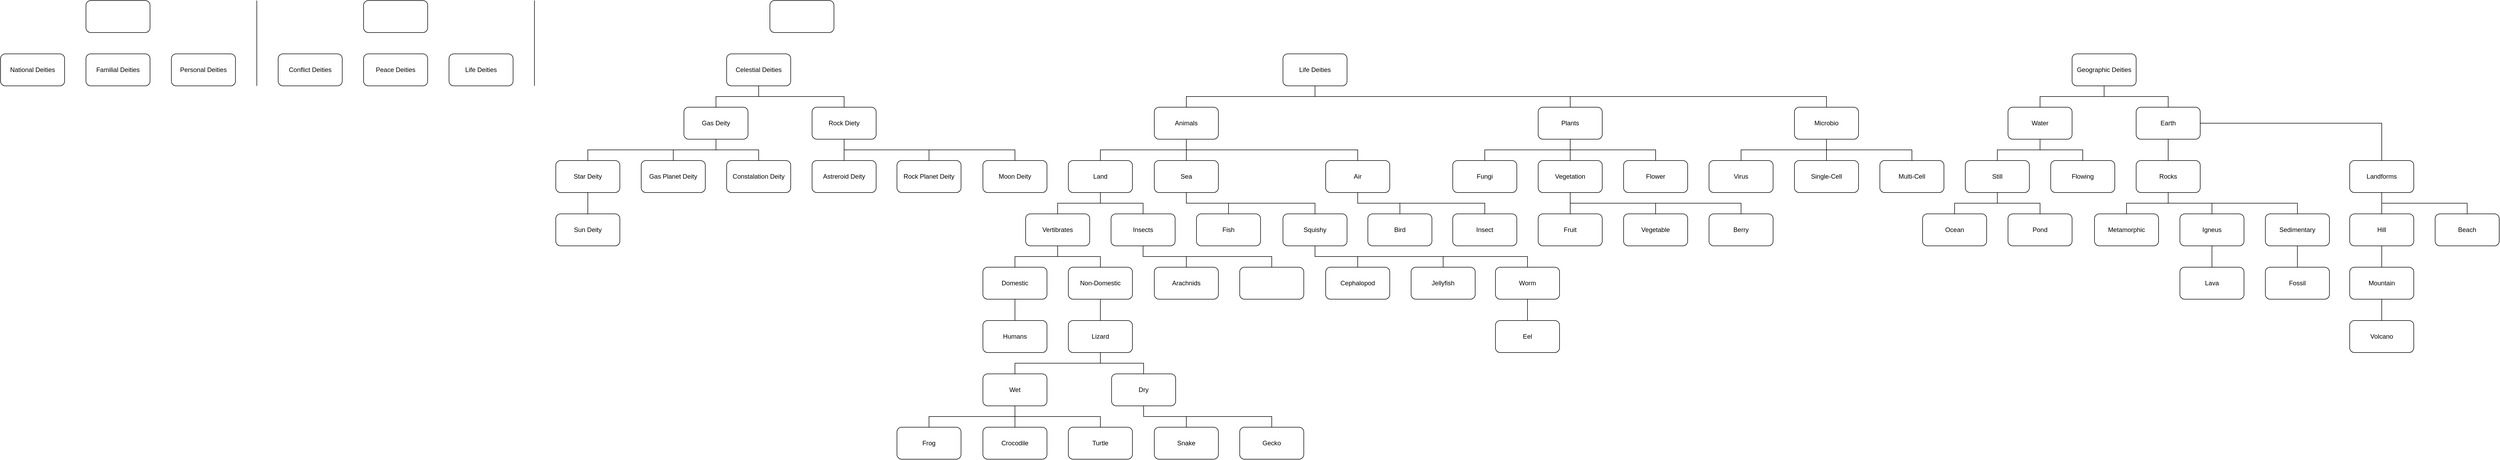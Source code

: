 <mxfile version="20.8.16" type="device"><diagram name="Page-1" id="jn3tlpQCcdeY9Rl29MfZ"><mxGraphModel dx="1877" dy="629" grid="1" gridSize="10" guides="1" tooltips="1" connect="1" arrows="1" fold="1" page="1" pageScale="1" pageWidth="827" pageHeight="1169" math="0" shadow="0"><root><mxCell id="0"/><mxCell id="1" parent="0"/><mxCell id="WtMdyYPuy9R_I_NrSDWk-1" value="" style="rounded=1;whiteSpace=wrap;html=1;" parent="1" vertex="1"><mxGeometry x="-40" y="80" width="120" height="60" as="geometry"/></mxCell><mxCell id="WtMdyYPuy9R_I_NrSDWk-2" value="National Deities" style="rounded=1;whiteSpace=wrap;html=1;" parent="1" vertex="1"><mxGeometry x="-200" y="180" width="120" height="60" as="geometry"/></mxCell><mxCell id="WtMdyYPuy9R_I_NrSDWk-3" value="Familial Deities" style="rounded=1;whiteSpace=wrap;html=1;" parent="1" vertex="1"><mxGeometry x="-40" y="180" width="120" height="60" as="geometry"/></mxCell><mxCell id="WtMdyYPuy9R_I_NrSDWk-4" value="Personal Deities" style="rounded=1;whiteSpace=wrap;html=1;" parent="1" vertex="1"><mxGeometry x="120" y="180" width="120" height="60" as="geometry"/></mxCell><mxCell id="WtMdyYPuy9R_I_NrSDWk-5" value="Conflict Deities" style="rounded=1;whiteSpace=wrap;html=1;" parent="1" vertex="1"><mxGeometry x="320" y="180" width="120" height="60" as="geometry"/></mxCell><mxCell id="WtMdyYPuy9R_I_NrSDWk-6" value="" style="endArrow=none;html=1;rounded=0;" parent="1" edge="1"><mxGeometry width="50" height="50" relative="1" as="geometry"><mxPoint x="280" y="240" as="sourcePoint"/><mxPoint x="280" y="80" as="targetPoint"/></mxGeometry></mxCell><mxCell id="WtMdyYPuy9R_I_NrSDWk-7" value="Peace Deities" style="rounded=1;whiteSpace=wrap;html=1;" parent="1" vertex="1"><mxGeometry x="480" y="180" width="120" height="60" as="geometry"/></mxCell><mxCell id="WtMdyYPuy9R_I_NrSDWk-8" value="Life Deities" style="rounded=1;whiteSpace=wrap;html=1;" parent="1" vertex="1"><mxGeometry x="640" y="180" width="120" height="60" as="geometry"/></mxCell><mxCell id="WtMdyYPuy9R_I_NrSDWk-9" value="" style="endArrow=none;html=1;rounded=0;" parent="1" edge="1"><mxGeometry width="50" height="50" relative="1" as="geometry"><mxPoint x="800" y="240" as="sourcePoint"/><mxPoint x="800" y="80" as="targetPoint"/></mxGeometry></mxCell><mxCell id="riZkNCL-4tL3hKUxnc77-3" style="edgeStyle=orthogonalEdgeStyle;rounded=0;orthogonalLoop=1;jettySize=auto;html=1;exitX=0.5;exitY=1;exitDx=0;exitDy=0;entryX=0.5;entryY=0;entryDx=0;entryDy=0;endArrow=none;endFill=0;" parent="1" source="WtMdyYPuy9R_I_NrSDWk-10" target="riZkNCL-4tL3hKUxnc77-2" edge="1"><mxGeometry relative="1" as="geometry"/></mxCell><mxCell id="riZkNCL-4tL3hKUxnc77-4" style="edgeStyle=orthogonalEdgeStyle;rounded=0;orthogonalLoop=1;jettySize=auto;html=1;exitX=0.5;exitY=1;exitDx=0;exitDy=0;entryX=0.5;entryY=0;entryDx=0;entryDy=0;endArrow=none;endFill=0;" parent="1" source="WtMdyYPuy9R_I_NrSDWk-10" target="riZkNCL-4tL3hKUxnc77-1" edge="1"><mxGeometry relative="1" as="geometry"/></mxCell><mxCell id="WtMdyYPuy9R_I_NrSDWk-10" value="Celestial Deities" style="rounded=1;whiteSpace=wrap;html=1;" parent="1" vertex="1"><mxGeometry x="1160" y="180" width="120" height="60" as="geometry"/></mxCell><mxCell id="8J4GxhTXM3yVEG62Abnp-15" style="edgeStyle=orthogonalEdgeStyle;rounded=0;orthogonalLoop=1;jettySize=auto;html=1;exitX=0.5;exitY=1;exitDx=0;exitDy=0;endArrow=none;endFill=0;" edge="1" parent="1" source="WtMdyYPuy9R_I_NrSDWk-11" target="8J4GxhTXM3yVEG62Abnp-11"><mxGeometry relative="1" as="geometry"/></mxCell><mxCell id="8J4GxhTXM3yVEG62Abnp-16" style="edgeStyle=orthogonalEdgeStyle;rounded=0;orthogonalLoop=1;jettySize=auto;html=1;exitX=0.5;exitY=1;exitDx=0;exitDy=0;entryX=0.5;entryY=0;entryDx=0;entryDy=0;endArrow=none;endFill=0;" edge="1" parent="1" source="WtMdyYPuy9R_I_NrSDWk-11" target="8J4GxhTXM3yVEG62Abnp-12"><mxGeometry relative="1" as="geometry"/></mxCell><mxCell id="8J4GxhTXM3yVEG62Abnp-18" style="edgeStyle=orthogonalEdgeStyle;rounded=0;orthogonalLoop=1;jettySize=auto;html=1;exitX=0.5;exitY=1;exitDx=0;exitDy=0;entryX=0.5;entryY=0;entryDx=0;entryDy=0;endArrow=none;endFill=0;" edge="1" parent="1" source="WtMdyYPuy9R_I_NrSDWk-11" target="8J4GxhTXM3yVEG62Abnp-14"><mxGeometry relative="1" as="geometry"/></mxCell><mxCell id="WtMdyYPuy9R_I_NrSDWk-11" value="Life Deities" style="rounded=1;whiteSpace=wrap;html=1;" parent="1" vertex="1"><mxGeometry x="2202" y="180" width="120" height="60" as="geometry"/></mxCell><mxCell id="8J4GxhTXM3yVEG62Abnp-101" style="edgeStyle=orthogonalEdgeStyle;rounded=0;orthogonalLoop=1;jettySize=auto;html=1;exitX=0.5;exitY=1;exitDx=0;exitDy=0;entryX=0.5;entryY=0;entryDx=0;entryDy=0;endArrow=none;endFill=0;" edge="1" parent="1" source="WtMdyYPuy9R_I_NrSDWk-12" target="8J4GxhTXM3yVEG62Abnp-96"><mxGeometry relative="1" as="geometry"/></mxCell><mxCell id="8J4GxhTXM3yVEG62Abnp-122" style="edgeStyle=orthogonalEdgeStyle;rounded=0;orthogonalLoop=1;jettySize=auto;html=1;exitX=0.5;exitY=1;exitDx=0;exitDy=0;entryX=0.5;entryY=0;entryDx=0;entryDy=0;endArrow=none;endFill=0;" edge="1" parent="1" source="WtMdyYPuy9R_I_NrSDWk-12" target="8J4GxhTXM3yVEG62Abnp-107"><mxGeometry relative="1" as="geometry"/></mxCell><mxCell id="WtMdyYPuy9R_I_NrSDWk-12" value="Geographic Deities" style="rounded=1;whiteSpace=wrap;html=1;" parent="1" vertex="1"><mxGeometry x="3680" y="180" width="120" height="60" as="geometry"/></mxCell><mxCell id="WtMdyYPuy9R_I_NrSDWk-13" value="" style="rounded=1;whiteSpace=wrap;html=1;" parent="1" vertex="1"><mxGeometry x="1241" y="80" width="120" height="60" as="geometry"/></mxCell><mxCell id="WtMdyYPuy9R_I_NrSDWk-14" value="" style="rounded=1;whiteSpace=wrap;html=1;" parent="1" vertex="1"><mxGeometry x="480" y="80" width="120" height="60" as="geometry"/></mxCell><mxCell id="riZkNCL-4tL3hKUxnc77-6" style="edgeStyle=orthogonalEdgeStyle;rounded=0;orthogonalLoop=1;jettySize=auto;html=1;exitX=0.5;exitY=1;exitDx=0;exitDy=0;entryX=0.5;entryY=0;entryDx=0;entryDy=0;endArrow=none;endFill=0;" parent="1" source="riZkNCL-4tL3hKUxnc77-1" target="riZkNCL-4tL3hKUxnc77-5" edge="1"><mxGeometry relative="1" as="geometry"/></mxCell><mxCell id="riZkNCL-4tL3hKUxnc77-8" style="edgeStyle=orthogonalEdgeStyle;rounded=0;orthogonalLoop=1;jettySize=auto;html=1;exitX=0.5;exitY=1;exitDx=0;exitDy=0;entryX=0.5;entryY=0;entryDx=0;entryDy=0;endArrow=none;endFill=0;" parent="1" source="riZkNCL-4tL3hKUxnc77-1" target="riZkNCL-4tL3hKUxnc77-7" edge="1"><mxGeometry relative="1" as="geometry"/></mxCell><mxCell id="8J4GxhTXM3yVEG62Abnp-10" style="edgeStyle=orthogonalEdgeStyle;rounded=0;orthogonalLoop=1;jettySize=auto;html=1;exitX=0.5;exitY=1;exitDx=0;exitDy=0;entryX=0.5;entryY=0;entryDx=0;entryDy=0;endArrow=none;endFill=0;" edge="1" parent="1" source="riZkNCL-4tL3hKUxnc77-1" target="8J4GxhTXM3yVEG62Abnp-9"><mxGeometry relative="1" as="geometry"/></mxCell><mxCell id="riZkNCL-4tL3hKUxnc77-1" value="Gas Deity" style="rounded=1;whiteSpace=wrap;html=1;" parent="1" vertex="1"><mxGeometry x="1080" y="280" width="120" height="60" as="geometry"/></mxCell><mxCell id="8J4GxhTXM3yVEG62Abnp-4" style="edgeStyle=orthogonalEdgeStyle;rounded=0;orthogonalLoop=1;jettySize=auto;html=1;exitX=0.5;exitY=1;exitDx=0;exitDy=0;entryX=0.5;entryY=0;entryDx=0;entryDy=0;endArrow=none;endFill=0;" edge="1" parent="1" source="riZkNCL-4tL3hKUxnc77-2" target="8J4GxhTXM3yVEG62Abnp-3"><mxGeometry relative="1" as="geometry"/></mxCell><mxCell id="8J4GxhTXM3yVEG62Abnp-6" style="edgeStyle=orthogonalEdgeStyle;rounded=0;orthogonalLoop=1;jettySize=auto;html=1;exitX=0.5;exitY=1;exitDx=0;exitDy=0;entryX=0.5;entryY=0;entryDx=0;entryDy=0;endArrow=none;endFill=0;" edge="1" parent="1" source="riZkNCL-4tL3hKUxnc77-2" target="8J4GxhTXM3yVEG62Abnp-5"><mxGeometry relative="1" as="geometry"/></mxCell><mxCell id="8J4GxhTXM3yVEG62Abnp-8" style="edgeStyle=orthogonalEdgeStyle;rounded=0;orthogonalLoop=1;jettySize=auto;html=1;exitX=0.5;exitY=1;exitDx=0;exitDy=0;entryX=0.5;entryY=0;entryDx=0;entryDy=0;endArrow=none;endFill=0;" edge="1" parent="1" source="riZkNCL-4tL3hKUxnc77-2" target="8J4GxhTXM3yVEG62Abnp-7"><mxGeometry relative="1" as="geometry"/></mxCell><mxCell id="riZkNCL-4tL3hKUxnc77-2" value="Rock Diety" style="rounded=1;whiteSpace=wrap;html=1;" parent="1" vertex="1"><mxGeometry x="1320" y="280" width="120" height="60" as="geometry"/></mxCell><mxCell id="riZkNCL-4tL3hKUxnc77-5" value="Constalation Deity" style="rounded=1;whiteSpace=wrap;html=1;" parent="1" vertex="1"><mxGeometry x="1160" y="380" width="120" height="60" as="geometry"/></mxCell><mxCell id="8J4GxhTXM3yVEG62Abnp-2" value="" style="edgeStyle=orthogonalEdgeStyle;rounded=0;orthogonalLoop=1;jettySize=auto;html=1;endArrow=none;endFill=0;" edge="1" parent="1" source="riZkNCL-4tL3hKUxnc77-7" target="8J4GxhTXM3yVEG62Abnp-1"><mxGeometry relative="1" as="geometry"/></mxCell><mxCell id="riZkNCL-4tL3hKUxnc77-7" value="Star Deity" style="rounded=1;whiteSpace=wrap;html=1;" parent="1" vertex="1"><mxGeometry x="840" y="380" width="120" height="60" as="geometry"/></mxCell><mxCell id="8J4GxhTXM3yVEG62Abnp-1" value="Sun Deity" style="rounded=1;whiteSpace=wrap;html=1;" vertex="1" parent="1"><mxGeometry x="840" y="480" width="120" height="60" as="geometry"/></mxCell><mxCell id="8J4GxhTXM3yVEG62Abnp-3" value="Astreroid Deity" style="rounded=1;whiteSpace=wrap;html=1;" vertex="1" parent="1"><mxGeometry x="1320" y="380" width="120" height="60" as="geometry"/></mxCell><mxCell id="8J4GxhTXM3yVEG62Abnp-5" value="Rock Planet Deity" style="rounded=1;whiteSpace=wrap;html=1;" vertex="1" parent="1"><mxGeometry x="1479" y="380" width="120" height="60" as="geometry"/></mxCell><mxCell id="8J4GxhTXM3yVEG62Abnp-7" value="Moon Deity" style="rounded=1;whiteSpace=wrap;html=1;" vertex="1" parent="1"><mxGeometry x="1640" y="380" width="120" height="60" as="geometry"/></mxCell><mxCell id="8J4GxhTXM3yVEG62Abnp-9" value="Gas Planet Deity" style="rounded=1;whiteSpace=wrap;html=1;" vertex="1" parent="1"><mxGeometry x="1000" y="380" width="120" height="60" as="geometry"/></mxCell><mxCell id="8J4GxhTXM3yVEG62Abnp-26" style="edgeStyle=orthogonalEdgeStyle;rounded=0;orthogonalLoop=1;jettySize=auto;html=1;exitX=0.5;exitY=1;exitDx=0;exitDy=0;endArrow=none;endFill=0;" edge="1" parent="1" source="8J4GxhTXM3yVEG62Abnp-11" target="8J4GxhTXM3yVEG62Abnp-25"><mxGeometry relative="1" as="geometry"/></mxCell><mxCell id="8J4GxhTXM3yVEG62Abnp-27" style="edgeStyle=orthogonalEdgeStyle;rounded=0;orthogonalLoop=1;jettySize=auto;html=1;exitX=0.5;exitY=1;exitDx=0;exitDy=0;entryX=0.5;entryY=0;entryDx=0;entryDy=0;endArrow=none;endFill=0;" edge="1" parent="1" source="8J4GxhTXM3yVEG62Abnp-11" target="8J4GxhTXM3yVEG62Abnp-24"><mxGeometry relative="1" as="geometry"/></mxCell><mxCell id="8J4GxhTXM3yVEG62Abnp-28" style="edgeStyle=orthogonalEdgeStyle;rounded=0;orthogonalLoop=1;jettySize=auto;html=1;exitX=0.5;exitY=1;exitDx=0;exitDy=0;entryX=0.5;entryY=0;entryDx=0;entryDy=0;endArrow=none;endFill=0;" edge="1" parent="1" source="8J4GxhTXM3yVEG62Abnp-11" target="8J4GxhTXM3yVEG62Abnp-23"><mxGeometry relative="1" as="geometry"/></mxCell><mxCell id="8J4GxhTXM3yVEG62Abnp-11" value="Animals" style="rounded=1;whiteSpace=wrap;html=1;" vertex="1" parent="1"><mxGeometry x="1961" y="280" width="120" height="60" as="geometry"/></mxCell><mxCell id="8J4GxhTXM3yVEG62Abnp-40" style="edgeStyle=orthogonalEdgeStyle;rounded=0;orthogonalLoop=1;jettySize=auto;html=1;exitX=0.5;exitY=1;exitDx=0;exitDy=0;entryX=0.5;entryY=0;entryDx=0;entryDy=0;endArrow=none;endFill=0;" edge="1" parent="1" source="8J4GxhTXM3yVEG62Abnp-12" target="8J4GxhTXM3yVEG62Abnp-13"><mxGeometry relative="1" as="geometry"/></mxCell><mxCell id="8J4GxhTXM3yVEG62Abnp-78" style="edgeStyle=orthogonalEdgeStyle;rounded=0;orthogonalLoop=1;jettySize=auto;html=1;exitX=0.5;exitY=1;exitDx=0;exitDy=0;entryX=0.5;entryY=0;entryDx=0;entryDy=0;endArrow=none;endFill=0;" edge="1" parent="1" source="8J4GxhTXM3yVEG62Abnp-12" target="8J4GxhTXM3yVEG62Abnp-76"><mxGeometry relative="1" as="geometry"/></mxCell><mxCell id="8J4GxhTXM3yVEG62Abnp-79" style="edgeStyle=orthogonalEdgeStyle;rounded=0;orthogonalLoop=1;jettySize=auto;html=1;exitX=0.5;exitY=1;exitDx=0;exitDy=0;entryX=0.5;entryY=0;entryDx=0;entryDy=0;endArrow=none;endFill=0;" edge="1" parent="1" source="8J4GxhTXM3yVEG62Abnp-12" target="8J4GxhTXM3yVEG62Abnp-77"><mxGeometry relative="1" as="geometry"/></mxCell><mxCell id="8J4GxhTXM3yVEG62Abnp-12" value="Plants" style="rounded=1;whiteSpace=wrap;html=1;" vertex="1" parent="1"><mxGeometry x="2680" y="280" width="120" height="60" as="geometry"/></mxCell><mxCell id="8J4GxhTXM3yVEG62Abnp-13" value="Fungi" style="rounded=1;whiteSpace=wrap;html=1;" vertex="1" parent="1"><mxGeometry x="2520" y="380" width="120" height="60" as="geometry"/></mxCell><mxCell id="8J4GxhTXM3yVEG62Abnp-90" style="edgeStyle=orthogonalEdgeStyle;rounded=0;orthogonalLoop=1;jettySize=auto;html=1;exitX=0.5;exitY=1;exitDx=0;exitDy=0;entryX=0.5;entryY=0;entryDx=0;entryDy=0;endArrow=none;endFill=0;" edge="1" parent="1" source="8J4GxhTXM3yVEG62Abnp-14" target="8J4GxhTXM3yVEG62Abnp-88"><mxGeometry relative="1" as="geometry"/></mxCell><mxCell id="8J4GxhTXM3yVEG62Abnp-93" style="edgeStyle=orthogonalEdgeStyle;rounded=0;orthogonalLoop=1;jettySize=auto;html=1;exitX=0.5;exitY=1;exitDx=0;exitDy=0;entryX=0.5;entryY=0;entryDx=0;entryDy=0;endArrow=none;endFill=0;" edge="1" parent="1" source="8J4GxhTXM3yVEG62Abnp-14" target="8J4GxhTXM3yVEG62Abnp-91"><mxGeometry relative="1" as="geometry"/></mxCell><mxCell id="8J4GxhTXM3yVEG62Abnp-95" style="edgeStyle=orthogonalEdgeStyle;rounded=0;orthogonalLoop=1;jettySize=auto;html=1;exitX=0.5;exitY=1;exitDx=0;exitDy=0;endArrow=none;endFill=0;" edge="1" parent="1" source="8J4GxhTXM3yVEG62Abnp-14" target="8J4GxhTXM3yVEG62Abnp-94"><mxGeometry relative="1" as="geometry"/></mxCell><mxCell id="8J4GxhTXM3yVEG62Abnp-14" value="Microbio" style="rounded=1;whiteSpace=wrap;html=1;" vertex="1" parent="1"><mxGeometry x="3160" y="280" width="120" height="60" as="geometry"/></mxCell><mxCell id="8J4GxhTXM3yVEG62Abnp-30" style="edgeStyle=orthogonalEdgeStyle;rounded=0;orthogonalLoop=1;jettySize=auto;html=1;exitX=0.5;exitY=1;exitDx=0;exitDy=0;entryX=0.5;entryY=0;entryDx=0;entryDy=0;endArrow=none;endFill=0;" edge="1" parent="1" source="8J4GxhTXM3yVEG62Abnp-23" target="8J4GxhTXM3yVEG62Abnp-29"><mxGeometry relative="1" as="geometry"/></mxCell><mxCell id="8J4GxhTXM3yVEG62Abnp-32" style="edgeStyle=orthogonalEdgeStyle;rounded=0;orthogonalLoop=1;jettySize=auto;html=1;exitX=0.5;exitY=1;exitDx=0;exitDy=0;entryX=0.5;entryY=0;entryDx=0;entryDy=0;endArrow=none;endFill=0;" edge="1" parent="1" source="8J4GxhTXM3yVEG62Abnp-23" target="8J4GxhTXM3yVEG62Abnp-31"><mxGeometry relative="1" as="geometry"/></mxCell><mxCell id="8J4GxhTXM3yVEG62Abnp-23" value="Land" style="rounded=1;whiteSpace=wrap;html=1;" vertex="1" parent="1"><mxGeometry x="1800" y="380" width="120" height="60" as="geometry"/></mxCell><mxCell id="8J4GxhTXM3yVEG62Abnp-43" style="edgeStyle=orthogonalEdgeStyle;rounded=0;orthogonalLoop=1;jettySize=auto;html=1;exitX=0.5;exitY=1;exitDx=0;exitDy=0;entryX=0.5;entryY=0;entryDx=0;entryDy=0;endArrow=none;endFill=0;" edge="1" parent="1" source="8J4GxhTXM3yVEG62Abnp-24" target="8J4GxhTXM3yVEG62Abnp-42"><mxGeometry relative="1" as="geometry"/></mxCell><mxCell id="8J4GxhTXM3yVEG62Abnp-45" style="edgeStyle=orthogonalEdgeStyle;rounded=0;orthogonalLoop=1;jettySize=auto;html=1;exitX=0.5;exitY=1;exitDx=0;exitDy=0;entryX=0.5;entryY=0;entryDx=0;entryDy=0;endArrow=none;endFill=0;" edge="1" parent="1" source="8J4GxhTXM3yVEG62Abnp-24" target="8J4GxhTXM3yVEG62Abnp-44"><mxGeometry relative="1" as="geometry"/></mxCell><mxCell id="8J4GxhTXM3yVEG62Abnp-24" value="Sea" style="rounded=1;whiteSpace=wrap;html=1;" vertex="1" parent="1"><mxGeometry x="1961" y="380" width="120" height="60" as="geometry"/></mxCell><mxCell id="8J4GxhTXM3yVEG62Abnp-73" style="edgeStyle=orthogonalEdgeStyle;rounded=0;orthogonalLoop=1;jettySize=auto;html=1;exitX=0.5;exitY=1;exitDx=0;exitDy=0;entryX=0.5;entryY=0;entryDx=0;entryDy=0;endArrow=none;endFill=0;" edge="1" parent="1" source="8J4GxhTXM3yVEG62Abnp-25" target="8J4GxhTXM3yVEG62Abnp-72"><mxGeometry relative="1" as="geometry"/></mxCell><mxCell id="8J4GxhTXM3yVEG62Abnp-75" style="edgeStyle=orthogonalEdgeStyle;rounded=0;orthogonalLoop=1;jettySize=auto;html=1;exitX=0.5;exitY=1;exitDx=0;exitDy=0;endArrow=none;endFill=0;" edge="1" parent="1" source="8J4GxhTXM3yVEG62Abnp-25" target="8J4GxhTXM3yVEG62Abnp-74"><mxGeometry relative="1" as="geometry"/></mxCell><mxCell id="8J4GxhTXM3yVEG62Abnp-25" value="Air" style="rounded=1;whiteSpace=wrap;html=1;" vertex="1" parent="1"><mxGeometry x="2282" y="380" width="120" height="60" as="geometry"/></mxCell><mxCell id="8J4GxhTXM3yVEG62Abnp-38" style="edgeStyle=orthogonalEdgeStyle;rounded=0;orthogonalLoop=1;jettySize=auto;html=1;exitX=0.5;exitY=1;exitDx=0;exitDy=0;entryX=0.5;entryY=0;entryDx=0;entryDy=0;endArrow=none;endFill=0;" edge="1" parent="1" source="8J4GxhTXM3yVEG62Abnp-29" target="8J4GxhTXM3yVEG62Abnp-37"><mxGeometry relative="1" as="geometry"/></mxCell><mxCell id="8J4GxhTXM3yVEG62Abnp-41" style="edgeStyle=orthogonalEdgeStyle;rounded=0;orthogonalLoop=1;jettySize=auto;html=1;exitX=0.5;exitY=1;exitDx=0;exitDy=0;entryX=0.5;entryY=0;entryDx=0;entryDy=0;endArrow=none;endFill=0;" edge="1" parent="1" source="8J4GxhTXM3yVEG62Abnp-29" target="8J4GxhTXM3yVEG62Abnp-39"><mxGeometry relative="1" as="geometry"/></mxCell><mxCell id="8J4GxhTXM3yVEG62Abnp-29" value="Insects" style="rounded=1;whiteSpace=wrap;html=1;" vertex="1" parent="1"><mxGeometry x="1880" y="480" width="120" height="60" as="geometry"/></mxCell><mxCell id="8J4GxhTXM3yVEG62Abnp-35" style="edgeStyle=orthogonalEdgeStyle;rounded=0;orthogonalLoop=1;jettySize=auto;html=1;exitX=0.5;exitY=1;exitDx=0;exitDy=0;entryX=0.5;entryY=0;entryDx=0;entryDy=0;endArrow=none;endFill=0;" edge="1" parent="1" source="8J4GxhTXM3yVEG62Abnp-31" target="8J4GxhTXM3yVEG62Abnp-33"><mxGeometry relative="1" as="geometry"/></mxCell><mxCell id="8J4GxhTXM3yVEG62Abnp-36" style="edgeStyle=orthogonalEdgeStyle;rounded=0;orthogonalLoop=1;jettySize=auto;html=1;exitX=0.5;exitY=1;exitDx=0;exitDy=0;entryX=0.5;entryY=0;entryDx=0;entryDy=0;endArrow=none;endFill=0;" edge="1" parent="1" source="8J4GxhTXM3yVEG62Abnp-31" target="8J4GxhTXM3yVEG62Abnp-34"><mxGeometry relative="1" as="geometry"/></mxCell><mxCell id="8J4GxhTXM3yVEG62Abnp-31" value="Vertibrates" style="rounded=1;whiteSpace=wrap;html=1;" vertex="1" parent="1"><mxGeometry x="1720" y="480" width="120" height="60" as="geometry"/></mxCell><mxCell id="8J4GxhTXM3yVEG62Abnp-47" value="" style="edgeStyle=orthogonalEdgeStyle;rounded=0;orthogonalLoop=1;jettySize=auto;html=1;endArrow=none;endFill=0;" edge="1" parent="1" source="8J4GxhTXM3yVEG62Abnp-33" target="8J4GxhTXM3yVEG62Abnp-46"><mxGeometry relative="1" as="geometry"/></mxCell><mxCell id="8J4GxhTXM3yVEG62Abnp-33" value="Domestic" style="rounded=1;whiteSpace=wrap;html=1;" vertex="1" parent="1"><mxGeometry x="1640" y="580" width="120" height="60" as="geometry"/></mxCell><mxCell id="8J4GxhTXM3yVEG62Abnp-52" style="edgeStyle=orthogonalEdgeStyle;rounded=0;orthogonalLoop=1;jettySize=auto;html=1;exitX=0.5;exitY=1;exitDx=0;exitDy=0;entryX=0.5;entryY=0;entryDx=0;entryDy=0;endArrow=none;endFill=0;" edge="1" parent="1" source="8J4GxhTXM3yVEG62Abnp-34" target="8J4GxhTXM3yVEG62Abnp-51"><mxGeometry relative="1" as="geometry"/></mxCell><mxCell id="8J4GxhTXM3yVEG62Abnp-34" value="Non-Domestic" style="rounded=1;whiteSpace=wrap;html=1;" vertex="1" parent="1"><mxGeometry x="1800" y="580" width="120" height="60" as="geometry"/></mxCell><mxCell id="8J4GxhTXM3yVEG62Abnp-37" value="Arachnids" style="rounded=1;whiteSpace=wrap;html=1;" vertex="1" parent="1"><mxGeometry x="1961" y="580" width="120" height="60" as="geometry"/></mxCell><mxCell id="8J4GxhTXM3yVEG62Abnp-39" value="" style="rounded=1;whiteSpace=wrap;html=1;" vertex="1" parent="1"><mxGeometry x="2121" y="580" width="120" height="60" as="geometry"/></mxCell><mxCell id="8J4GxhTXM3yVEG62Abnp-42" value="Fish" style="rounded=1;whiteSpace=wrap;html=1;" vertex="1" parent="1"><mxGeometry x="2040" y="480" width="120" height="60" as="geometry"/></mxCell><mxCell id="8J4GxhTXM3yVEG62Abnp-49" style="edgeStyle=orthogonalEdgeStyle;rounded=0;orthogonalLoop=1;jettySize=auto;html=1;exitX=0.5;exitY=1;exitDx=0;exitDy=0;entryX=0.5;entryY=0;entryDx=0;entryDy=0;endArrow=none;endFill=0;" edge="1" parent="1" source="8J4GxhTXM3yVEG62Abnp-44" target="8J4GxhTXM3yVEG62Abnp-48"><mxGeometry relative="1" as="geometry"/></mxCell><mxCell id="8J4GxhTXM3yVEG62Abnp-67" style="edgeStyle=orthogonalEdgeStyle;rounded=0;orthogonalLoop=1;jettySize=auto;html=1;exitX=0.5;exitY=1;exitDx=0;exitDy=0;entryX=0.5;entryY=0;entryDx=0;entryDy=0;endArrow=none;endFill=0;" edge="1" parent="1" source="8J4GxhTXM3yVEG62Abnp-44" target="8J4GxhTXM3yVEG62Abnp-66"><mxGeometry relative="1" as="geometry"/></mxCell><mxCell id="8J4GxhTXM3yVEG62Abnp-69" style="edgeStyle=orthogonalEdgeStyle;rounded=0;orthogonalLoop=1;jettySize=auto;html=1;exitX=0.5;exitY=1;exitDx=0;exitDy=0;entryX=0.5;entryY=0;entryDx=0;entryDy=0;endArrow=none;endFill=0;" edge="1" parent="1" source="8J4GxhTXM3yVEG62Abnp-44" target="8J4GxhTXM3yVEG62Abnp-68"><mxGeometry relative="1" as="geometry"/></mxCell><mxCell id="8J4GxhTXM3yVEG62Abnp-44" value="Squishy" style="rounded=1;whiteSpace=wrap;html=1;" vertex="1" parent="1"><mxGeometry x="2202" y="480" width="120" height="60" as="geometry"/></mxCell><mxCell id="8J4GxhTXM3yVEG62Abnp-46" value="Humans" style="rounded=1;whiteSpace=wrap;html=1;" vertex="1" parent="1"><mxGeometry x="1640" y="680" width="120" height="60" as="geometry"/></mxCell><mxCell id="8J4GxhTXM3yVEG62Abnp-48" value="Cephalopod" style="rounded=1;whiteSpace=wrap;html=1;" vertex="1" parent="1"><mxGeometry x="2282" y="580" width="120" height="60" as="geometry"/></mxCell><mxCell id="8J4GxhTXM3yVEG62Abnp-59" style="edgeStyle=orthogonalEdgeStyle;rounded=0;orthogonalLoop=1;jettySize=auto;html=1;exitX=0.5;exitY=1;exitDx=0;exitDy=0;entryX=0.5;entryY=0;entryDx=0;entryDy=0;endArrow=none;endFill=0;" edge="1" parent="1" source="8J4GxhTXM3yVEG62Abnp-50" target="8J4GxhTXM3yVEG62Abnp-58"><mxGeometry relative="1" as="geometry"/></mxCell><mxCell id="8J4GxhTXM3yVEG62Abnp-60" style="edgeStyle=orthogonalEdgeStyle;rounded=0;orthogonalLoop=1;jettySize=auto;html=1;exitX=0.5;exitY=1;exitDx=0;exitDy=0;entryX=0.5;entryY=0;entryDx=0;entryDy=0;endArrow=none;endFill=0;" edge="1" parent="1" source="8J4GxhTXM3yVEG62Abnp-50" target="8J4GxhTXM3yVEG62Abnp-57"><mxGeometry relative="1" as="geometry"/></mxCell><mxCell id="8J4GxhTXM3yVEG62Abnp-61" style="edgeStyle=orthogonalEdgeStyle;rounded=0;orthogonalLoop=1;jettySize=auto;html=1;exitX=0.5;exitY=1;exitDx=0;exitDy=0;entryX=0.5;entryY=0;entryDx=0;entryDy=0;endArrow=none;endFill=0;" edge="1" parent="1" source="8J4GxhTXM3yVEG62Abnp-50" target="8J4GxhTXM3yVEG62Abnp-56"><mxGeometry relative="1" as="geometry"/></mxCell><mxCell id="8J4GxhTXM3yVEG62Abnp-50" value="Wet" style="rounded=1;whiteSpace=wrap;html=1;" vertex="1" parent="1"><mxGeometry x="1640" y="780" width="120" height="60" as="geometry"/></mxCell><mxCell id="8J4GxhTXM3yVEG62Abnp-53" style="edgeStyle=orthogonalEdgeStyle;rounded=0;orthogonalLoop=1;jettySize=auto;html=1;exitX=0.5;exitY=1;exitDx=0;exitDy=0;entryX=0.5;entryY=0;entryDx=0;entryDy=0;endArrow=none;endFill=0;" edge="1" parent="1" source="8J4GxhTXM3yVEG62Abnp-51" target="8J4GxhTXM3yVEG62Abnp-50"><mxGeometry relative="1" as="geometry"/></mxCell><mxCell id="8J4GxhTXM3yVEG62Abnp-55" style="edgeStyle=orthogonalEdgeStyle;rounded=0;orthogonalLoop=1;jettySize=auto;html=1;exitX=0.5;exitY=1;exitDx=0;exitDy=0;endArrow=none;endFill=0;" edge="1" parent="1" source="8J4GxhTXM3yVEG62Abnp-51" target="8J4GxhTXM3yVEG62Abnp-54"><mxGeometry relative="1" as="geometry"/></mxCell><mxCell id="8J4GxhTXM3yVEG62Abnp-51" value="Lizard" style="rounded=1;whiteSpace=wrap;html=1;" vertex="1" parent="1"><mxGeometry x="1800" y="680" width="120" height="60" as="geometry"/></mxCell><mxCell id="8J4GxhTXM3yVEG62Abnp-63" style="edgeStyle=orthogonalEdgeStyle;rounded=0;orthogonalLoop=1;jettySize=auto;html=1;exitX=0.5;exitY=1;exitDx=0;exitDy=0;entryX=0.5;entryY=0;entryDx=0;entryDy=0;endArrow=none;endFill=0;" edge="1" parent="1" source="8J4GxhTXM3yVEG62Abnp-54" target="8J4GxhTXM3yVEG62Abnp-62"><mxGeometry relative="1" as="geometry"/></mxCell><mxCell id="8J4GxhTXM3yVEG62Abnp-65" style="edgeStyle=orthogonalEdgeStyle;rounded=0;orthogonalLoop=1;jettySize=auto;html=1;exitX=0.5;exitY=1;exitDx=0;exitDy=0;entryX=0.5;entryY=0;entryDx=0;entryDy=0;endArrow=none;endFill=0;" edge="1" parent="1" source="8J4GxhTXM3yVEG62Abnp-54" target="8J4GxhTXM3yVEG62Abnp-64"><mxGeometry relative="1" as="geometry"/></mxCell><mxCell id="8J4GxhTXM3yVEG62Abnp-54" value="Dry" style="rounded=1;whiteSpace=wrap;html=1;" vertex="1" parent="1"><mxGeometry x="1881" y="780" width="120" height="60" as="geometry"/></mxCell><mxCell id="8J4GxhTXM3yVEG62Abnp-56" value="Turtle" style="rounded=1;whiteSpace=wrap;html=1;" vertex="1" parent="1"><mxGeometry x="1800" y="880" width="120" height="60" as="geometry"/></mxCell><mxCell id="8J4GxhTXM3yVEG62Abnp-57" value="Crocodile" style="rounded=1;whiteSpace=wrap;html=1;" vertex="1" parent="1"><mxGeometry x="1640" y="880" width="120" height="60" as="geometry"/></mxCell><mxCell id="8J4GxhTXM3yVEG62Abnp-58" value="Frog" style="rounded=1;whiteSpace=wrap;html=1;" vertex="1" parent="1"><mxGeometry x="1479" y="880" width="120" height="60" as="geometry"/></mxCell><mxCell id="8J4GxhTXM3yVEG62Abnp-62" value="Snake" style="rounded=1;whiteSpace=wrap;html=1;" vertex="1" parent="1"><mxGeometry x="1961" y="880" width="120" height="60" as="geometry"/></mxCell><mxCell id="8J4GxhTXM3yVEG62Abnp-64" value="Gecko" style="rounded=1;whiteSpace=wrap;html=1;" vertex="1" parent="1"><mxGeometry x="2121" y="880" width="120" height="60" as="geometry"/></mxCell><mxCell id="8J4GxhTXM3yVEG62Abnp-66" value="Jellyfish" style="rounded=1;whiteSpace=wrap;html=1;" vertex="1" parent="1"><mxGeometry x="2442" y="580" width="120" height="60" as="geometry"/></mxCell><mxCell id="8J4GxhTXM3yVEG62Abnp-71" style="edgeStyle=orthogonalEdgeStyle;rounded=0;orthogonalLoop=1;jettySize=auto;html=1;exitX=0.5;exitY=1;exitDx=0;exitDy=0;entryX=0.5;entryY=0;entryDx=0;entryDy=0;endArrow=none;endFill=0;" edge="1" parent="1" source="8J4GxhTXM3yVEG62Abnp-68" target="8J4GxhTXM3yVEG62Abnp-70"><mxGeometry relative="1" as="geometry"/></mxCell><mxCell id="8J4GxhTXM3yVEG62Abnp-68" value="Worm" style="rounded=1;whiteSpace=wrap;html=1;" vertex="1" parent="1"><mxGeometry x="2600" y="580" width="120" height="60" as="geometry"/></mxCell><mxCell id="8J4GxhTXM3yVEG62Abnp-70" value="Eel" style="rounded=1;whiteSpace=wrap;html=1;" vertex="1" parent="1"><mxGeometry x="2600" y="680" width="120" height="60" as="geometry"/></mxCell><mxCell id="8J4GxhTXM3yVEG62Abnp-72" value="Bird" style="rounded=1;whiteSpace=wrap;html=1;" vertex="1" parent="1"><mxGeometry x="2361" y="480" width="120" height="60" as="geometry"/></mxCell><mxCell id="8J4GxhTXM3yVEG62Abnp-74" value="Insect" style="rounded=1;whiteSpace=wrap;html=1;" vertex="1" parent="1"><mxGeometry x="2520" y="480" width="120" height="60" as="geometry"/></mxCell><mxCell id="8J4GxhTXM3yVEG62Abnp-83" style="edgeStyle=orthogonalEdgeStyle;rounded=0;orthogonalLoop=1;jettySize=auto;html=1;exitX=0.5;exitY=1;exitDx=0;exitDy=0;entryX=0.5;entryY=0;entryDx=0;entryDy=0;endArrow=none;endFill=0;" edge="1" parent="1" source="8J4GxhTXM3yVEG62Abnp-76" target="8J4GxhTXM3yVEG62Abnp-80"><mxGeometry relative="1" as="geometry"/></mxCell><mxCell id="8J4GxhTXM3yVEG62Abnp-84" style="edgeStyle=orthogonalEdgeStyle;rounded=0;orthogonalLoop=1;jettySize=auto;html=1;exitX=0.5;exitY=1;exitDx=0;exitDy=0;endArrow=none;endFill=0;" edge="1" parent="1" source="8J4GxhTXM3yVEG62Abnp-76" target="8J4GxhTXM3yVEG62Abnp-81"><mxGeometry relative="1" as="geometry"/></mxCell><mxCell id="8J4GxhTXM3yVEG62Abnp-86" style="edgeStyle=orthogonalEdgeStyle;rounded=0;orthogonalLoop=1;jettySize=auto;html=1;exitX=0.5;exitY=1;exitDx=0;exitDy=0;entryX=0.5;entryY=0;entryDx=0;entryDy=0;endArrow=none;endFill=0;" edge="1" parent="1" source="8J4GxhTXM3yVEG62Abnp-76" target="8J4GxhTXM3yVEG62Abnp-82"><mxGeometry relative="1" as="geometry"/></mxCell><mxCell id="8J4GxhTXM3yVEG62Abnp-76" value="Vegetation" style="rounded=1;whiteSpace=wrap;html=1;" vertex="1" parent="1"><mxGeometry x="2680" y="380" width="120" height="60" as="geometry"/></mxCell><mxCell id="8J4GxhTXM3yVEG62Abnp-77" value="Flower" style="rounded=1;whiteSpace=wrap;html=1;" vertex="1" parent="1"><mxGeometry x="2840" y="380" width="120" height="60" as="geometry"/></mxCell><mxCell id="8J4GxhTXM3yVEG62Abnp-80" value="Fruit" style="rounded=1;whiteSpace=wrap;html=1;" vertex="1" parent="1"><mxGeometry x="2680" y="480" width="120" height="60" as="geometry"/></mxCell><mxCell id="8J4GxhTXM3yVEG62Abnp-81" value="Vegetable" style="rounded=1;whiteSpace=wrap;html=1;" vertex="1" parent="1"><mxGeometry x="2840" y="480" width="120" height="60" as="geometry"/></mxCell><mxCell id="8J4GxhTXM3yVEG62Abnp-82" value="Berry" style="rounded=1;whiteSpace=wrap;html=1;" vertex="1" parent="1"><mxGeometry x="3000" y="480" width="120" height="60" as="geometry"/></mxCell><mxCell id="8J4GxhTXM3yVEG62Abnp-88" value="Virus" style="rounded=1;whiteSpace=wrap;html=1;" vertex="1" parent="1"><mxGeometry x="3000" y="380" width="120" height="60" as="geometry"/></mxCell><mxCell id="8J4GxhTXM3yVEG62Abnp-91" value="Single-Cell" style="rounded=1;whiteSpace=wrap;html=1;" vertex="1" parent="1"><mxGeometry x="3160" y="380" width="120" height="60" as="geometry"/></mxCell><mxCell id="8J4GxhTXM3yVEG62Abnp-94" value="Multi-Cell" style="rounded=1;whiteSpace=wrap;html=1;" vertex="1" parent="1"><mxGeometry x="3320" y="380" width="120" height="60" as="geometry"/></mxCell><mxCell id="8J4GxhTXM3yVEG62Abnp-99" style="edgeStyle=orthogonalEdgeStyle;rounded=0;orthogonalLoop=1;jettySize=auto;html=1;exitX=0.5;exitY=1;exitDx=0;exitDy=0;entryX=0.5;entryY=0;entryDx=0;entryDy=0;endArrow=none;endFill=0;" edge="1" parent="1" source="8J4GxhTXM3yVEG62Abnp-96" target="8J4GxhTXM3yVEG62Abnp-97"><mxGeometry relative="1" as="geometry"/></mxCell><mxCell id="8J4GxhTXM3yVEG62Abnp-100" style="edgeStyle=orthogonalEdgeStyle;rounded=0;orthogonalLoop=1;jettySize=auto;html=1;exitX=0.5;exitY=1;exitDx=0;exitDy=0;entryX=0.5;entryY=0;entryDx=0;entryDy=0;endArrow=none;endFill=0;" edge="1" parent="1" source="8J4GxhTXM3yVEG62Abnp-96" target="8J4GxhTXM3yVEG62Abnp-98"><mxGeometry relative="1" as="geometry"/></mxCell><mxCell id="8J4GxhTXM3yVEG62Abnp-96" value="Water" style="rounded=1;whiteSpace=wrap;html=1;" vertex="1" parent="1"><mxGeometry x="3560" y="280" width="120" height="60" as="geometry"/></mxCell><mxCell id="8J4GxhTXM3yVEG62Abnp-104" style="edgeStyle=orthogonalEdgeStyle;rounded=0;orthogonalLoop=1;jettySize=auto;html=1;exitX=0.5;exitY=1;exitDx=0;exitDy=0;entryX=0.5;entryY=0;entryDx=0;entryDy=0;endArrow=none;endFill=0;" edge="1" parent="1" source="8J4GxhTXM3yVEG62Abnp-97" target="8J4GxhTXM3yVEG62Abnp-103"><mxGeometry relative="1" as="geometry"/></mxCell><mxCell id="8J4GxhTXM3yVEG62Abnp-105" style="edgeStyle=orthogonalEdgeStyle;rounded=0;orthogonalLoop=1;jettySize=auto;html=1;exitX=0.5;exitY=1;exitDx=0;exitDy=0;entryX=0.5;entryY=0;entryDx=0;entryDy=0;endArrow=none;endFill=0;" edge="1" parent="1" source="8J4GxhTXM3yVEG62Abnp-97" target="8J4GxhTXM3yVEG62Abnp-102"><mxGeometry relative="1" as="geometry"/></mxCell><mxCell id="8J4GxhTXM3yVEG62Abnp-97" value="Still" style="rounded=1;whiteSpace=wrap;html=1;" vertex="1" parent="1"><mxGeometry x="3480" y="380" width="120" height="60" as="geometry"/></mxCell><mxCell id="8J4GxhTXM3yVEG62Abnp-98" value="Flowing" style="rounded=1;whiteSpace=wrap;html=1;" vertex="1" parent="1"><mxGeometry x="3640" y="380" width="120" height="60" as="geometry"/></mxCell><mxCell id="8J4GxhTXM3yVEG62Abnp-102" value="Pond" style="rounded=1;whiteSpace=wrap;html=1;" vertex="1" parent="1"><mxGeometry x="3560" y="480" width="120" height="60" as="geometry"/></mxCell><mxCell id="8J4GxhTXM3yVEG62Abnp-103" value="Ocean" style="rounded=1;whiteSpace=wrap;html=1;" vertex="1" parent="1"><mxGeometry x="3400" y="480" width="120" height="60" as="geometry"/></mxCell><mxCell id="8J4GxhTXM3yVEG62Abnp-110" value="" style="edgeStyle=orthogonalEdgeStyle;rounded=0;orthogonalLoop=1;jettySize=auto;html=1;endArrow=none;endFill=0;" edge="1" parent="1" source="8J4GxhTXM3yVEG62Abnp-107" target="8J4GxhTXM3yVEG62Abnp-108"><mxGeometry relative="1" as="geometry"/></mxCell><mxCell id="8J4GxhTXM3yVEG62Abnp-113" style="edgeStyle=orthogonalEdgeStyle;rounded=0;orthogonalLoop=1;jettySize=auto;html=1;exitX=0.5;exitY=1;exitDx=0;exitDy=0;entryX=0.5;entryY=0;entryDx=0;entryDy=0;endArrow=none;endFill=0;" edge="1" parent="1" source="8J4GxhTXM3yVEG62Abnp-107" target="8J4GxhTXM3yVEG62Abnp-112"><mxGeometry relative="1" as="geometry"/></mxCell><mxCell id="8J4GxhTXM3yVEG62Abnp-107" value="Earth" style="rounded=1;whiteSpace=wrap;html=1;" vertex="1" parent="1"><mxGeometry x="3800" y="280" width="120" height="60" as="geometry"/></mxCell><mxCell id="8J4GxhTXM3yVEG62Abnp-111" value="" style="edgeStyle=orthogonalEdgeStyle;rounded=0;orthogonalLoop=1;jettySize=auto;html=1;endArrow=none;endFill=0;" edge="1" parent="1" source="8J4GxhTXM3yVEG62Abnp-108" target="8J4GxhTXM3yVEG62Abnp-109"><mxGeometry relative="1" as="geometry"/></mxCell><mxCell id="8J4GxhTXM3yVEG62Abnp-131" style="edgeStyle=orthogonalEdgeStyle;rounded=0;orthogonalLoop=1;jettySize=auto;html=1;exitX=0.5;exitY=1;exitDx=0;exitDy=0;entryX=0.5;entryY=0;entryDx=0;entryDy=0;endArrow=none;endFill=0;" edge="1" parent="1" source="8J4GxhTXM3yVEG62Abnp-108" target="8J4GxhTXM3yVEG62Abnp-130"><mxGeometry relative="1" as="geometry"/></mxCell><mxCell id="8J4GxhTXM3yVEG62Abnp-108" value="Landforms" style="rounded=1;whiteSpace=wrap;html=1;" vertex="1" parent="1"><mxGeometry x="4200" y="380" width="120" height="60" as="geometry"/></mxCell><mxCell id="8J4GxhTXM3yVEG62Abnp-128" value="" style="edgeStyle=orthogonalEdgeStyle;rounded=0;orthogonalLoop=1;jettySize=auto;html=1;endArrow=none;endFill=0;" edge="1" parent="1" source="8J4GxhTXM3yVEG62Abnp-109" target="8J4GxhTXM3yVEG62Abnp-126"><mxGeometry relative="1" as="geometry"/></mxCell><mxCell id="8J4GxhTXM3yVEG62Abnp-109" value="Hill" style="rounded=1;whiteSpace=wrap;html=1;" vertex="1" parent="1"><mxGeometry x="4200" y="480" width="120" height="60" as="geometry"/></mxCell><mxCell id="8J4GxhTXM3yVEG62Abnp-115" style="edgeStyle=orthogonalEdgeStyle;rounded=0;orthogonalLoop=1;jettySize=auto;html=1;exitX=0.5;exitY=1;exitDx=0;exitDy=0;entryX=0.5;entryY=0;entryDx=0;entryDy=0;endArrow=none;endFill=0;" edge="1" parent="1" source="8J4GxhTXM3yVEG62Abnp-112" target="8J4GxhTXM3yVEG62Abnp-114"><mxGeometry relative="1" as="geometry"/></mxCell><mxCell id="8J4GxhTXM3yVEG62Abnp-117" style="edgeStyle=orthogonalEdgeStyle;rounded=0;orthogonalLoop=1;jettySize=auto;html=1;exitX=0.5;exitY=1;exitDx=0;exitDy=0;entryX=0.5;entryY=0;entryDx=0;entryDy=0;endArrow=none;endFill=0;" edge="1" parent="1" source="8J4GxhTXM3yVEG62Abnp-112" target="8J4GxhTXM3yVEG62Abnp-116"><mxGeometry relative="1" as="geometry"/></mxCell><mxCell id="8J4GxhTXM3yVEG62Abnp-119" style="edgeStyle=orthogonalEdgeStyle;rounded=0;orthogonalLoop=1;jettySize=auto;html=1;exitX=0.5;exitY=1;exitDx=0;exitDy=0;entryX=0.5;entryY=0;entryDx=0;entryDy=0;endArrow=none;endFill=0;" edge="1" parent="1" source="8J4GxhTXM3yVEG62Abnp-112" target="8J4GxhTXM3yVEG62Abnp-118"><mxGeometry relative="1" as="geometry"/></mxCell><mxCell id="8J4GxhTXM3yVEG62Abnp-112" value="Rocks" style="rounded=1;whiteSpace=wrap;html=1;" vertex="1" parent="1"><mxGeometry x="3800" y="380" width="120" height="60" as="geometry"/></mxCell><mxCell id="8J4GxhTXM3yVEG62Abnp-114" value="Metamorphic" style="rounded=1;whiteSpace=wrap;html=1;" vertex="1" parent="1"><mxGeometry x="3722" y="480" width="120" height="60" as="geometry"/></mxCell><mxCell id="8J4GxhTXM3yVEG62Abnp-124" style="edgeStyle=orthogonalEdgeStyle;rounded=0;orthogonalLoop=1;jettySize=auto;html=1;exitX=0.5;exitY=1;exitDx=0;exitDy=0;entryX=0.5;entryY=0;entryDx=0;entryDy=0;endArrow=none;endFill=0;" edge="1" parent="1" source="8J4GxhTXM3yVEG62Abnp-116" target="8J4GxhTXM3yVEG62Abnp-123"><mxGeometry relative="1" as="geometry"/></mxCell><mxCell id="8J4GxhTXM3yVEG62Abnp-116" value="Igneus" style="rounded=1;whiteSpace=wrap;html=1;" vertex="1" parent="1"><mxGeometry x="3882" y="480" width="120" height="60" as="geometry"/></mxCell><mxCell id="8J4GxhTXM3yVEG62Abnp-121" style="edgeStyle=orthogonalEdgeStyle;rounded=0;orthogonalLoop=1;jettySize=auto;html=1;exitX=0.5;exitY=1;exitDx=0;exitDy=0;entryX=0.5;entryY=0;entryDx=0;entryDy=0;endArrow=none;endFill=0;" edge="1" parent="1" source="8J4GxhTXM3yVEG62Abnp-118" target="8J4GxhTXM3yVEG62Abnp-120"><mxGeometry relative="1" as="geometry"/></mxCell><mxCell id="8J4GxhTXM3yVEG62Abnp-118" value="Sedimentary" style="rounded=1;whiteSpace=wrap;html=1;" vertex="1" parent="1"><mxGeometry x="4042" y="480" width="120" height="60" as="geometry"/></mxCell><mxCell id="8J4GxhTXM3yVEG62Abnp-120" value="Fossil" style="rounded=1;whiteSpace=wrap;html=1;" vertex="1" parent="1"><mxGeometry x="4042" y="580" width="120" height="60" as="geometry"/></mxCell><mxCell id="8J4GxhTXM3yVEG62Abnp-123" value="Lava" style="rounded=1;whiteSpace=wrap;html=1;" vertex="1" parent="1"><mxGeometry x="3882" y="580" width="120" height="60" as="geometry"/></mxCell><mxCell id="8J4GxhTXM3yVEG62Abnp-129" value="" style="edgeStyle=orthogonalEdgeStyle;rounded=0;orthogonalLoop=1;jettySize=auto;html=1;endArrow=none;endFill=0;" edge="1" parent="1" source="8J4GxhTXM3yVEG62Abnp-126" target="8J4GxhTXM3yVEG62Abnp-127"><mxGeometry relative="1" as="geometry"/></mxCell><mxCell id="8J4GxhTXM3yVEG62Abnp-126" value="Mountain" style="rounded=1;whiteSpace=wrap;html=1;" vertex="1" parent="1"><mxGeometry x="4200" y="580" width="120" height="60" as="geometry"/></mxCell><mxCell id="8J4GxhTXM3yVEG62Abnp-127" value="Volcano" style="rounded=1;whiteSpace=wrap;html=1;" vertex="1" parent="1"><mxGeometry x="4200" y="680" width="120" height="60" as="geometry"/></mxCell><mxCell id="8J4GxhTXM3yVEG62Abnp-130" value="Beach" style="rounded=1;whiteSpace=wrap;html=1;" vertex="1" parent="1"><mxGeometry x="4360" y="480" width="120" height="60" as="geometry"/></mxCell></root></mxGraphModel></diagram></mxfile>
